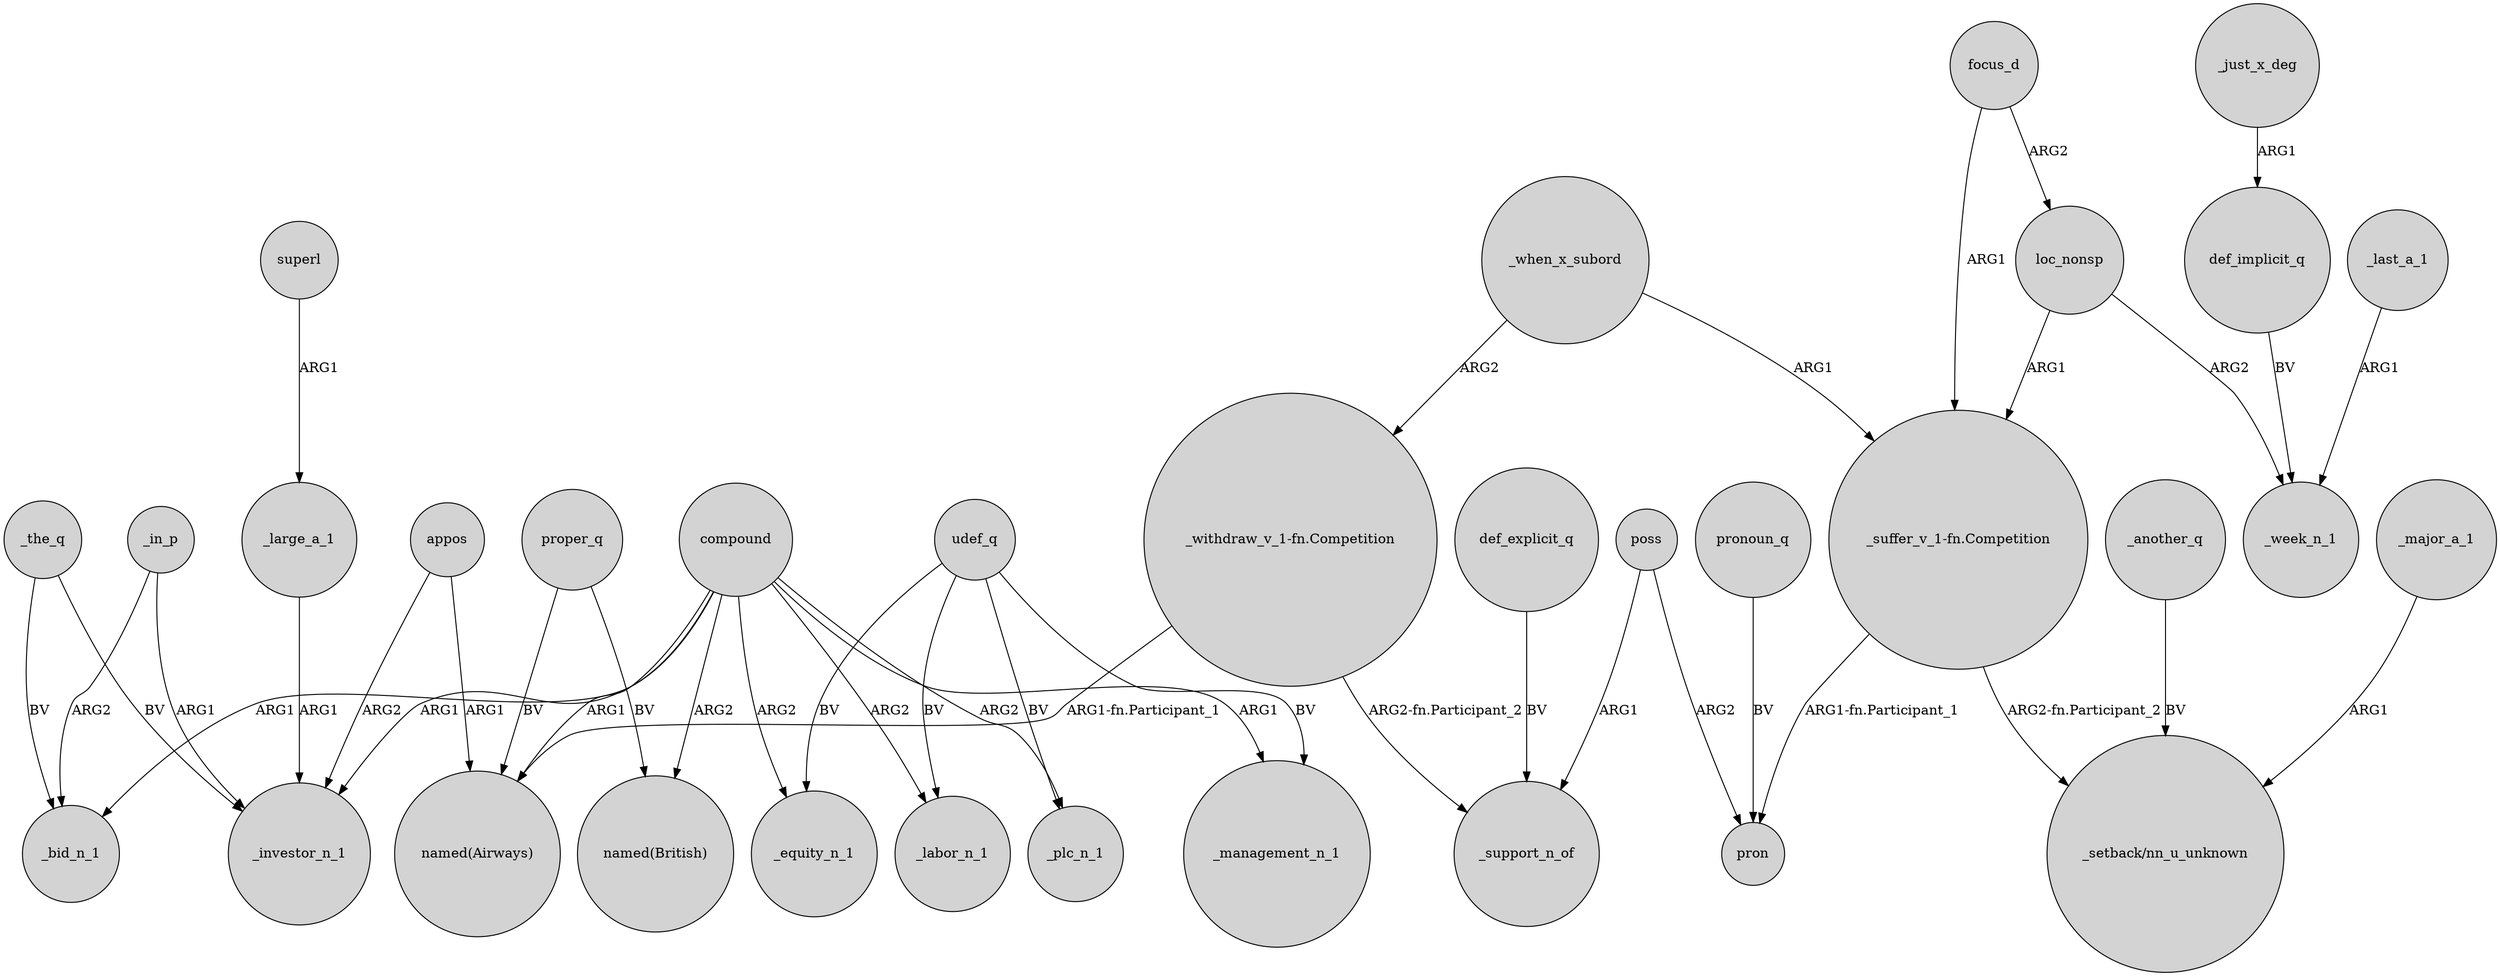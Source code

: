 digraph {
	node [shape=circle style=filled]
	proper_q -> "named(British)" [label=BV]
	_the_q -> _investor_n_1 [label=BV]
	_another_q -> "_setback/nn_u_unknown" [label=BV]
	focus_d -> "_suffer_v_1-fn.Competition" [label=ARG1]
	compound -> _plc_n_1 [label=ARG2]
	def_explicit_q -> _support_n_of [label=BV]
	_major_a_1 -> "_setback/nn_u_unknown" [label=ARG1]
	poss -> _support_n_of [label=ARG1]
	udef_q -> _equity_n_1 [label=BV]
	_just_x_deg -> def_implicit_q [label=ARG1]
	_in_p -> _bid_n_1 [label=ARG2]
	compound -> _equity_n_1 [label=ARG2]
	loc_nonsp -> _week_n_1 [label=ARG2]
	focus_d -> loc_nonsp [label=ARG2]
	compound -> "named(Airways)" [label=ARG1]
	appos -> _investor_n_1 [label=ARG2]
	"_suffer_v_1-fn.Competition" -> "_setback/nn_u_unknown" [label="ARG2-fn.Participant_2"]
	udef_q -> _management_n_1 [label=BV]
	pronoun_q -> pron [label=BV]
	poss -> pron [label=ARG2]
	"_withdraw_v_1-fn.Competition" -> _support_n_of [label="ARG2-fn.Participant_2"]
	_large_a_1 -> _investor_n_1 [label=ARG1]
	compound -> _management_n_1 [label=ARG1]
	_when_x_subord -> "_withdraw_v_1-fn.Competition" [label=ARG2]
	_in_p -> _investor_n_1 [label=ARG1]
	_last_a_1 -> _week_n_1 [label=ARG1]
	"_suffer_v_1-fn.Competition" -> pron [label="ARG1-fn.Participant_1"]
	compound -> _investor_n_1 [label=ARG1]
	def_implicit_q -> _week_n_1 [label=BV]
	proper_q -> "named(Airways)" [label=BV]
	compound -> _labor_n_1 [label=ARG2]
	udef_q -> _labor_n_1 [label=BV]
	"_withdraw_v_1-fn.Competition" -> "named(Airways)" [label="ARG1-fn.Participant_1"]
	compound -> "named(British)" [label=ARG2]
	udef_q -> _plc_n_1 [label=BV]
	_when_x_subord -> "_suffer_v_1-fn.Competition" [label=ARG1]
	loc_nonsp -> "_suffer_v_1-fn.Competition" [label=ARG1]
	superl -> _large_a_1 [label=ARG1]
	appos -> "named(Airways)" [label=ARG1]
	compound -> _bid_n_1 [label=ARG1]
	_the_q -> _bid_n_1 [label=BV]
}
